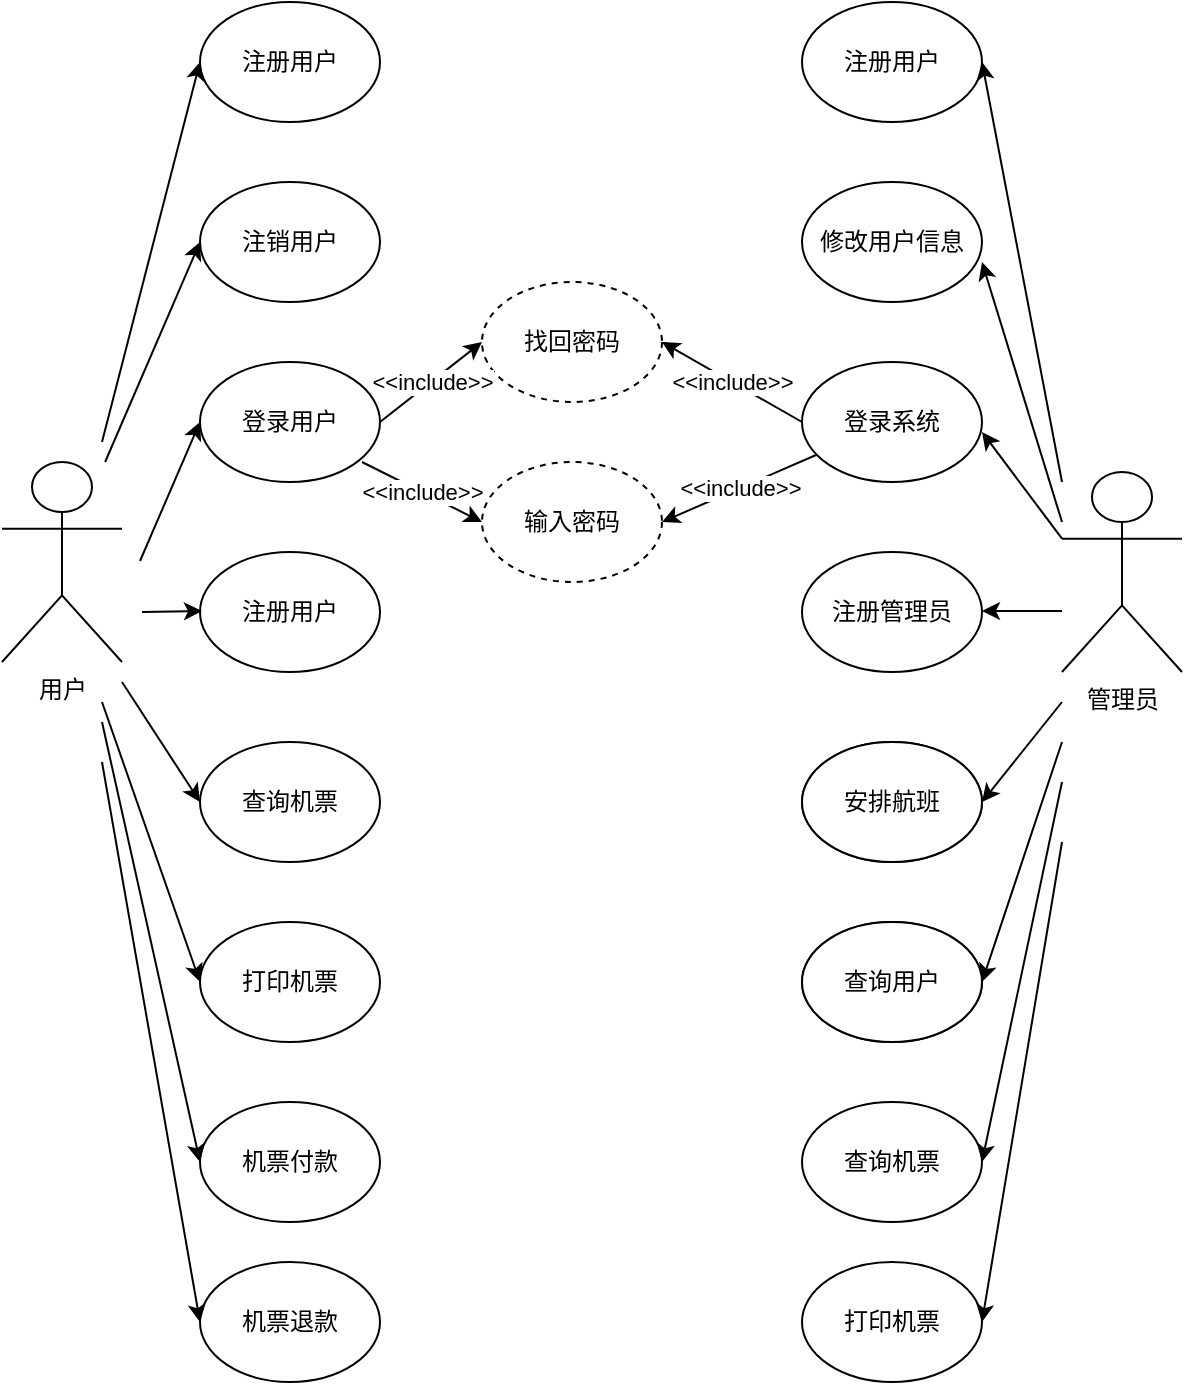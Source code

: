 <mxfile version="21.1.2" type="github">
  <diagram name="第 1 页" id="C2llVJUo4KI2Dm0yCDdT">
    <mxGraphModel dx="1290" dy="549" grid="1" gridSize="10" guides="1" tooltips="1" connect="1" arrows="1" fold="1" page="1" pageScale="1" pageWidth="827" pageHeight="1169" math="0" shadow="0">
      <root>
        <mxCell id="0" />
        <mxCell id="1" parent="0" />
        <mxCell id="EG13G6zJD2KqBIsS3SEV-3" value="用户" style="shape=umlActor;verticalLabelPosition=bottom;verticalAlign=top;html=1;outlineConnect=0;" parent="1" vertex="1">
          <mxGeometry x="270" y="480" width="60" height="100" as="geometry" />
        </mxCell>
        <mxCell id="EG13G6zJD2KqBIsS3SEV-6" value="管理员" style="shape=umlActor;verticalLabelPosition=bottom;verticalAlign=top;html=1;outlineConnect=0;" parent="1" vertex="1">
          <mxGeometry x="800" y="485" width="60" height="100" as="geometry" />
        </mxCell>
        <mxCell id="EG13G6zJD2KqBIsS3SEV-8" value="注册用户" style="ellipse;whiteSpace=wrap;html=1;" parent="1" vertex="1">
          <mxGeometry x="369" y="250" width="90" height="60" as="geometry" />
        </mxCell>
        <mxCell id="EG13G6zJD2KqBIsS3SEV-11" value="注销用户" style="ellipse;whiteSpace=wrap;html=1;" parent="1" vertex="1">
          <mxGeometry x="369" y="340" width="90" height="60" as="geometry" />
        </mxCell>
        <mxCell id="EG13G6zJD2KqBIsS3SEV-12" value="查询机票" style="ellipse;whiteSpace=wrap;html=1;" parent="1" vertex="1">
          <mxGeometry x="369" y="620" width="90" height="60" as="geometry" />
        </mxCell>
        <mxCell id="EG13G6zJD2KqBIsS3SEV-13" value="安排航班" style="ellipse;whiteSpace=wrap;html=1;" parent="1" vertex="1">
          <mxGeometry x="670" y="620" width="90" height="60" as="geometry" />
        </mxCell>
        <mxCell id="EG13G6zJD2KqBIsS3SEV-14" value="登录用户" style="ellipse;whiteSpace=wrap;html=1;" parent="1" vertex="1">
          <mxGeometry x="369" y="430" width="90" height="60" as="geometry" />
        </mxCell>
        <mxCell id="EG13G6zJD2KqBIsS3SEV-15" value="" style="endArrow=classic;html=1;rounded=0;entryX=0;entryY=0.5;entryDx=0;entryDy=0;" parent="1" target="EG13G6zJD2KqBIsS3SEV-8" edge="1">
          <mxGeometry width="50" height="50" relative="1" as="geometry">
            <mxPoint x="320" y="470" as="sourcePoint" />
            <mxPoint x="300" y="280" as="targetPoint" />
          </mxGeometry>
        </mxCell>
        <mxCell id="EG13G6zJD2KqBIsS3SEV-17" value="" style="endArrow=classic;html=1;rounded=0;entryX=0;entryY=0.5;entryDx=0;entryDy=0;" parent="1" source="EG13G6zJD2KqBIsS3SEV-3" target="EG13G6zJD2KqBIsS3SEV-11" edge="1">
          <mxGeometry width="50" height="50" relative="1" as="geometry">
            <mxPoint x="330" y="510" as="sourcePoint" />
            <mxPoint x="380" y="460" as="targetPoint" />
          </mxGeometry>
        </mxCell>
        <mxCell id="EG13G6zJD2KqBIsS3SEV-18" value="" style="endArrow=classic;html=1;rounded=0;entryX=0;entryY=0.5;entryDx=0;entryDy=0;" parent="1" target="EG13G6zJD2KqBIsS3SEV-14" edge="1">
          <mxGeometry width="50" height="50" relative="1" as="geometry">
            <mxPoint x="339" y="529.5" as="sourcePoint" />
            <mxPoint x="369" y="529.5" as="targetPoint" />
          </mxGeometry>
        </mxCell>
        <mxCell id="EG13G6zJD2KqBIsS3SEV-19" value="" style="endArrow=classic;html=1;rounded=0;entryX=0;entryY=0.5;entryDx=0;entryDy=0;" parent="1" target="EG13G6zJD2KqBIsS3SEV-12" edge="1">
          <mxGeometry width="50" height="50" relative="1" as="geometry">
            <mxPoint x="330" y="590" as="sourcePoint" />
            <mxPoint x="370" y="630" as="targetPoint" />
          </mxGeometry>
        </mxCell>
        <mxCell id="EG13G6zJD2KqBIsS3SEV-20" value="打印机票" style="ellipse;whiteSpace=wrap;html=1;" parent="1" vertex="1">
          <mxGeometry x="369" y="710" width="90" height="60" as="geometry" />
        </mxCell>
        <mxCell id="EG13G6zJD2KqBIsS3SEV-21" value="机票付款" style="ellipse;whiteSpace=wrap;html=1;" parent="1" vertex="1">
          <mxGeometry x="369" y="800" width="90" height="60" as="geometry" />
        </mxCell>
        <mxCell id="EG13G6zJD2KqBIsS3SEV-22" value="" style="endArrow=classic;html=1;rounded=0;entryX=0;entryY=0.5;entryDx=0;entryDy=0;" parent="1" target="EG13G6zJD2KqBIsS3SEV-20" edge="1">
          <mxGeometry width="50" height="50" relative="1" as="geometry">
            <mxPoint x="320" y="600" as="sourcePoint" />
            <mxPoint x="340" y="650" as="targetPoint" />
          </mxGeometry>
        </mxCell>
        <mxCell id="EG13G6zJD2KqBIsS3SEV-23" value="" style="endArrow=classic;html=1;rounded=0;entryX=0;entryY=0.5;entryDx=0;entryDy=0;" parent="1" target="EG13G6zJD2KqBIsS3SEV-21" edge="1">
          <mxGeometry width="50" height="50" relative="1" as="geometry">
            <mxPoint x="320" y="610" as="sourcePoint" />
            <mxPoint x="310" y="640" as="targetPoint" />
          </mxGeometry>
        </mxCell>
        <mxCell id="EG13G6zJD2KqBIsS3SEV-24" value="注册用户" style="ellipse;whiteSpace=wrap;html=1;" parent="1" vertex="1">
          <mxGeometry x="369" y="525" width="90" height="60" as="geometry" />
        </mxCell>
        <mxCell id="EG13G6zJD2KqBIsS3SEV-25" value="" style="endArrow=classic;html=1;rounded=0;" parent="1" edge="1">
          <mxGeometry width="50" height="50" relative="1" as="geometry">
            <mxPoint x="340" y="555" as="sourcePoint" />
            <mxPoint x="370" y="554.5" as="targetPoint" />
          </mxGeometry>
        </mxCell>
        <mxCell id="EG13G6zJD2KqBIsS3SEV-26" value="注册用户" style="ellipse;whiteSpace=wrap;html=1;" parent="1" vertex="1">
          <mxGeometry x="670" y="250" width="90" height="60" as="geometry" />
        </mxCell>
        <mxCell id="EG13G6zJD2KqBIsS3SEV-27" value="登录系统" style="ellipse;whiteSpace=wrap;html=1;" parent="1" vertex="1">
          <mxGeometry x="670" y="430" width="90" height="60" as="geometry" />
        </mxCell>
        <mxCell id="EG13G6zJD2KqBIsS3SEV-28" value="注册管理员" style="ellipse;whiteSpace=wrap;html=1;" parent="1" vertex="1">
          <mxGeometry x="670" y="525" width="90" height="60" as="geometry" />
        </mxCell>
        <mxCell id="y6OFLw9vU7j-9iI98Z35-2" value="找回密码" style="ellipse;whiteSpace=wrap;html=1;dashed=1;" parent="1" vertex="1">
          <mxGeometry x="510" y="390" width="90" height="60" as="geometry" />
        </mxCell>
        <mxCell id="y6OFLw9vU7j-9iI98Z35-8" value="" style="endArrow=classic;html=1;rounded=0;entryX=0;entryY=0.5;entryDx=0;entryDy=0;exitX=1;exitY=0.5;exitDx=0;exitDy=0;" parent="1" source="EG13G6zJD2KqBIsS3SEV-14" target="y6OFLw9vU7j-9iI98Z35-2" edge="1">
          <mxGeometry relative="1" as="geometry">
            <mxPoint x="470" y="470" as="sourcePoint" />
            <mxPoint x="570" y="470" as="targetPoint" />
          </mxGeometry>
        </mxCell>
        <mxCell id="y6OFLw9vU7j-9iI98Z35-9" value="&amp;lt;&amp;lt;include&amp;gt;&amp;gt;" style="edgeLabel;resizable=0;html=1;align=center;verticalAlign=middle;" parent="y6OFLw9vU7j-9iI98Z35-8" connectable="0" vertex="1">
          <mxGeometry relative="1" as="geometry" />
        </mxCell>
        <mxCell id="y6OFLw9vU7j-9iI98Z35-10" value="" style="endArrow=classic;html=1;rounded=0;entryX=1;entryY=0.5;entryDx=0;entryDy=0;" parent="1" target="y6OFLw9vU7j-9iI98Z35-2" edge="1">
          <mxGeometry relative="1" as="geometry">
            <mxPoint x="670" y="460" as="sourcePoint" />
            <mxPoint x="770" y="460" as="targetPoint" />
          </mxGeometry>
        </mxCell>
        <mxCell id="y6OFLw9vU7j-9iI98Z35-11" value="&amp;lt;&amp;lt;include&amp;gt;&amp;gt;" style="edgeLabel;resizable=0;html=1;align=center;verticalAlign=middle;" parent="y6OFLw9vU7j-9iI98Z35-10" connectable="0" vertex="1">
          <mxGeometry relative="1" as="geometry" />
        </mxCell>
        <mxCell id="y6OFLw9vU7j-9iI98Z35-12" value="输入密码" style="ellipse;whiteSpace=wrap;html=1;dashed=1;" parent="1" vertex="1">
          <mxGeometry x="510" y="480" width="90" height="60" as="geometry" />
        </mxCell>
        <mxCell id="y6OFLw9vU7j-9iI98Z35-13" value="" style="endArrow=classic;html=1;rounded=0;exitX=1;exitY=0.5;exitDx=0;exitDy=0;entryX=0;entryY=0.5;entryDx=0;entryDy=0;" parent="1" target="y6OFLw9vU7j-9iI98Z35-12" edge="1">
          <mxGeometry relative="1" as="geometry">
            <mxPoint x="450" y="480" as="sourcePoint" />
            <mxPoint x="510" y="510" as="targetPoint" />
          </mxGeometry>
        </mxCell>
        <mxCell id="y6OFLw9vU7j-9iI98Z35-14" value="&amp;lt;&amp;lt;include&amp;gt;&amp;gt;" style="edgeLabel;resizable=0;html=1;align=center;verticalAlign=middle;" parent="y6OFLw9vU7j-9iI98Z35-13" connectable="0" vertex="1">
          <mxGeometry relative="1" as="geometry" />
        </mxCell>
        <mxCell id="y6OFLw9vU7j-9iI98Z35-15" value="" style="endArrow=classic;html=1;rounded=0;entryX=1;entryY=0.5;entryDx=0;entryDy=0;" parent="1" source="EG13G6zJD2KqBIsS3SEV-27" target="y6OFLw9vU7j-9iI98Z35-12" edge="1">
          <mxGeometry relative="1" as="geometry">
            <mxPoint x="640" y="500" as="sourcePoint" />
            <mxPoint x="691" y="460" as="targetPoint" />
          </mxGeometry>
        </mxCell>
        <mxCell id="y6OFLw9vU7j-9iI98Z35-16" value="&amp;lt;&amp;lt;include&amp;gt;&amp;gt;" style="edgeLabel;resizable=0;html=1;align=center;verticalAlign=middle;" parent="y6OFLw9vU7j-9iI98Z35-15" connectable="0" vertex="1">
          <mxGeometry relative="1" as="geometry" />
        </mxCell>
        <mxCell id="y6OFLw9vU7j-9iI98Z35-18" value="" style="endArrow=classic;html=1;rounded=0;entryX=1;entryY=0.5;entryDx=0;entryDy=0;" parent="1" target="EG13G6zJD2KqBIsS3SEV-26" edge="1">
          <mxGeometry width="50" height="50" relative="1" as="geometry">
            <mxPoint x="800" y="490" as="sourcePoint" />
            <mxPoint x="850" y="440" as="targetPoint" />
          </mxGeometry>
        </mxCell>
        <mxCell id="y6OFLw9vU7j-9iI98Z35-19" value="" style="endArrow=classic;html=1;rounded=0;entryX=1;entryY=0.5;entryDx=0;entryDy=0;" parent="1" target="EG13G6zJD2KqBIsS3SEV-13" edge="1">
          <mxGeometry width="50" height="50" relative="1" as="geometry">
            <mxPoint x="800" y="600" as="sourcePoint" />
            <mxPoint x="970" y="450" as="targetPoint" />
            <Array as="points" />
          </mxGeometry>
        </mxCell>
        <mxCell id="y6OFLw9vU7j-9iI98Z35-20" value="" style="endArrow=classic;html=1;rounded=0;exitX=0;exitY=0.333;exitDx=0;exitDy=0;exitPerimeter=0;" parent="1" source="EG13G6zJD2KqBIsS3SEV-6" edge="1">
          <mxGeometry width="50" height="50" relative="1" as="geometry">
            <mxPoint x="800" y="520" as="sourcePoint" />
            <mxPoint x="760" y="465" as="targetPoint" />
          </mxGeometry>
        </mxCell>
        <mxCell id="y6OFLw9vU7j-9iI98Z35-21" value="" style="endArrow=classic;html=1;rounded=0;" parent="1" edge="1">
          <mxGeometry width="50" height="50" relative="1" as="geometry">
            <mxPoint x="800" y="554.5" as="sourcePoint" />
            <mxPoint x="760" y="554.5" as="targetPoint" />
          </mxGeometry>
        </mxCell>
        <mxCell id="y6OFLw9vU7j-9iI98Z35-22" value="修改用户信息" style="ellipse;whiteSpace=wrap;html=1;" parent="1" vertex="1">
          <mxGeometry x="670" y="340" width="90" height="60" as="geometry" />
        </mxCell>
        <mxCell id="y6OFLw9vU7j-9iI98Z35-23" value="" style="endArrow=classic;html=1;rounded=0;" parent="1" edge="1">
          <mxGeometry width="50" height="50" relative="1" as="geometry">
            <mxPoint x="800" y="510" as="sourcePoint" />
            <mxPoint x="760" y="380" as="targetPoint" />
          </mxGeometry>
        </mxCell>
        <mxCell id="K-e-QyN7yzINLSVWqKfr-1" value="机票退款" style="ellipse;whiteSpace=wrap;html=1;" parent="1" vertex="1">
          <mxGeometry x="369" y="880" width="90" height="60" as="geometry" />
        </mxCell>
        <mxCell id="K-e-QyN7yzINLSVWqKfr-2" value="" style="endArrow=classic;html=1;rounded=0;entryX=0;entryY=0.5;entryDx=0;entryDy=0;" parent="1" target="K-e-QyN7yzINLSVWqKfr-1" edge="1">
          <mxGeometry width="50" height="50" relative="1" as="geometry">
            <mxPoint x="320" y="630" as="sourcePoint" />
            <mxPoint x="360" y="580" as="targetPoint" />
          </mxGeometry>
        </mxCell>
        <mxCell id="kI8QiPe1e6Zq5gu9wakf-1" value="安排航班" style="ellipse;whiteSpace=wrap;html=1;" vertex="1" parent="1">
          <mxGeometry x="670" y="620" width="90" height="60" as="geometry" />
        </mxCell>
        <mxCell id="kI8QiPe1e6Zq5gu9wakf-2" value="安排航班" style="ellipse;whiteSpace=wrap;html=1;" vertex="1" parent="1">
          <mxGeometry x="670" y="710" width="90" height="60" as="geometry" />
        </mxCell>
        <mxCell id="kI8QiPe1e6Zq5gu9wakf-3" value="" style="endArrow=classic;html=1;rounded=0;entryX=1;entryY=0.5;entryDx=0;entryDy=0;" edge="1" parent="1" target="kI8QiPe1e6Zq5gu9wakf-2">
          <mxGeometry width="50" height="50" relative="1" as="geometry">
            <mxPoint x="800" y="620" as="sourcePoint" />
            <mxPoint x="970" y="540" as="targetPoint" />
            <Array as="points" />
          </mxGeometry>
        </mxCell>
        <mxCell id="kI8QiPe1e6Zq5gu9wakf-4" value="查询用户" style="ellipse;whiteSpace=wrap;html=1;" vertex="1" parent="1">
          <mxGeometry x="670" y="710" width="90" height="60" as="geometry" />
        </mxCell>
        <mxCell id="kI8QiPe1e6Zq5gu9wakf-6" value="查询机票" style="ellipse;whiteSpace=wrap;html=1;" vertex="1" parent="1">
          <mxGeometry x="670" y="800" width="90" height="60" as="geometry" />
        </mxCell>
        <mxCell id="kI8QiPe1e6Zq5gu9wakf-7" value="" style="endArrow=classic;html=1;rounded=0;entryX=1;entryY=0.5;entryDx=0;entryDy=0;" edge="1" parent="1">
          <mxGeometry width="50" height="50" relative="1" as="geometry">
            <mxPoint x="800" y="640" as="sourcePoint" />
            <mxPoint x="760" y="830" as="targetPoint" />
            <Array as="points" />
          </mxGeometry>
        </mxCell>
        <mxCell id="kI8QiPe1e6Zq5gu9wakf-8" value="打印机票" style="ellipse;whiteSpace=wrap;html=1;" vertex="1" parent="1">
          <mxGeometry x="670" y="880" width="90" height="60" as="geometry" />
        </mxCell>
        <mxCell id="kI8QiPe1e6Zq5gu9wakf-9" value="" style="endArrow=classic;html=1;rounded=0;entryX=1;entryY=0.5;entryDx=0;entryDy=0;" edge="1" parent="1">
          <mxGeometry width="50" height="50" relative="1" as="geometry">
            <mxPoint x="800" y="670" as="sourcePoint" />
            <mxPoint x="760" y="910" as="targetPoint" />
            <Array as="points" />
          </mxGeometry>
        </mxCell>
      </root>
    </mxGraphModel>
  </diagram>
</mxfile>
